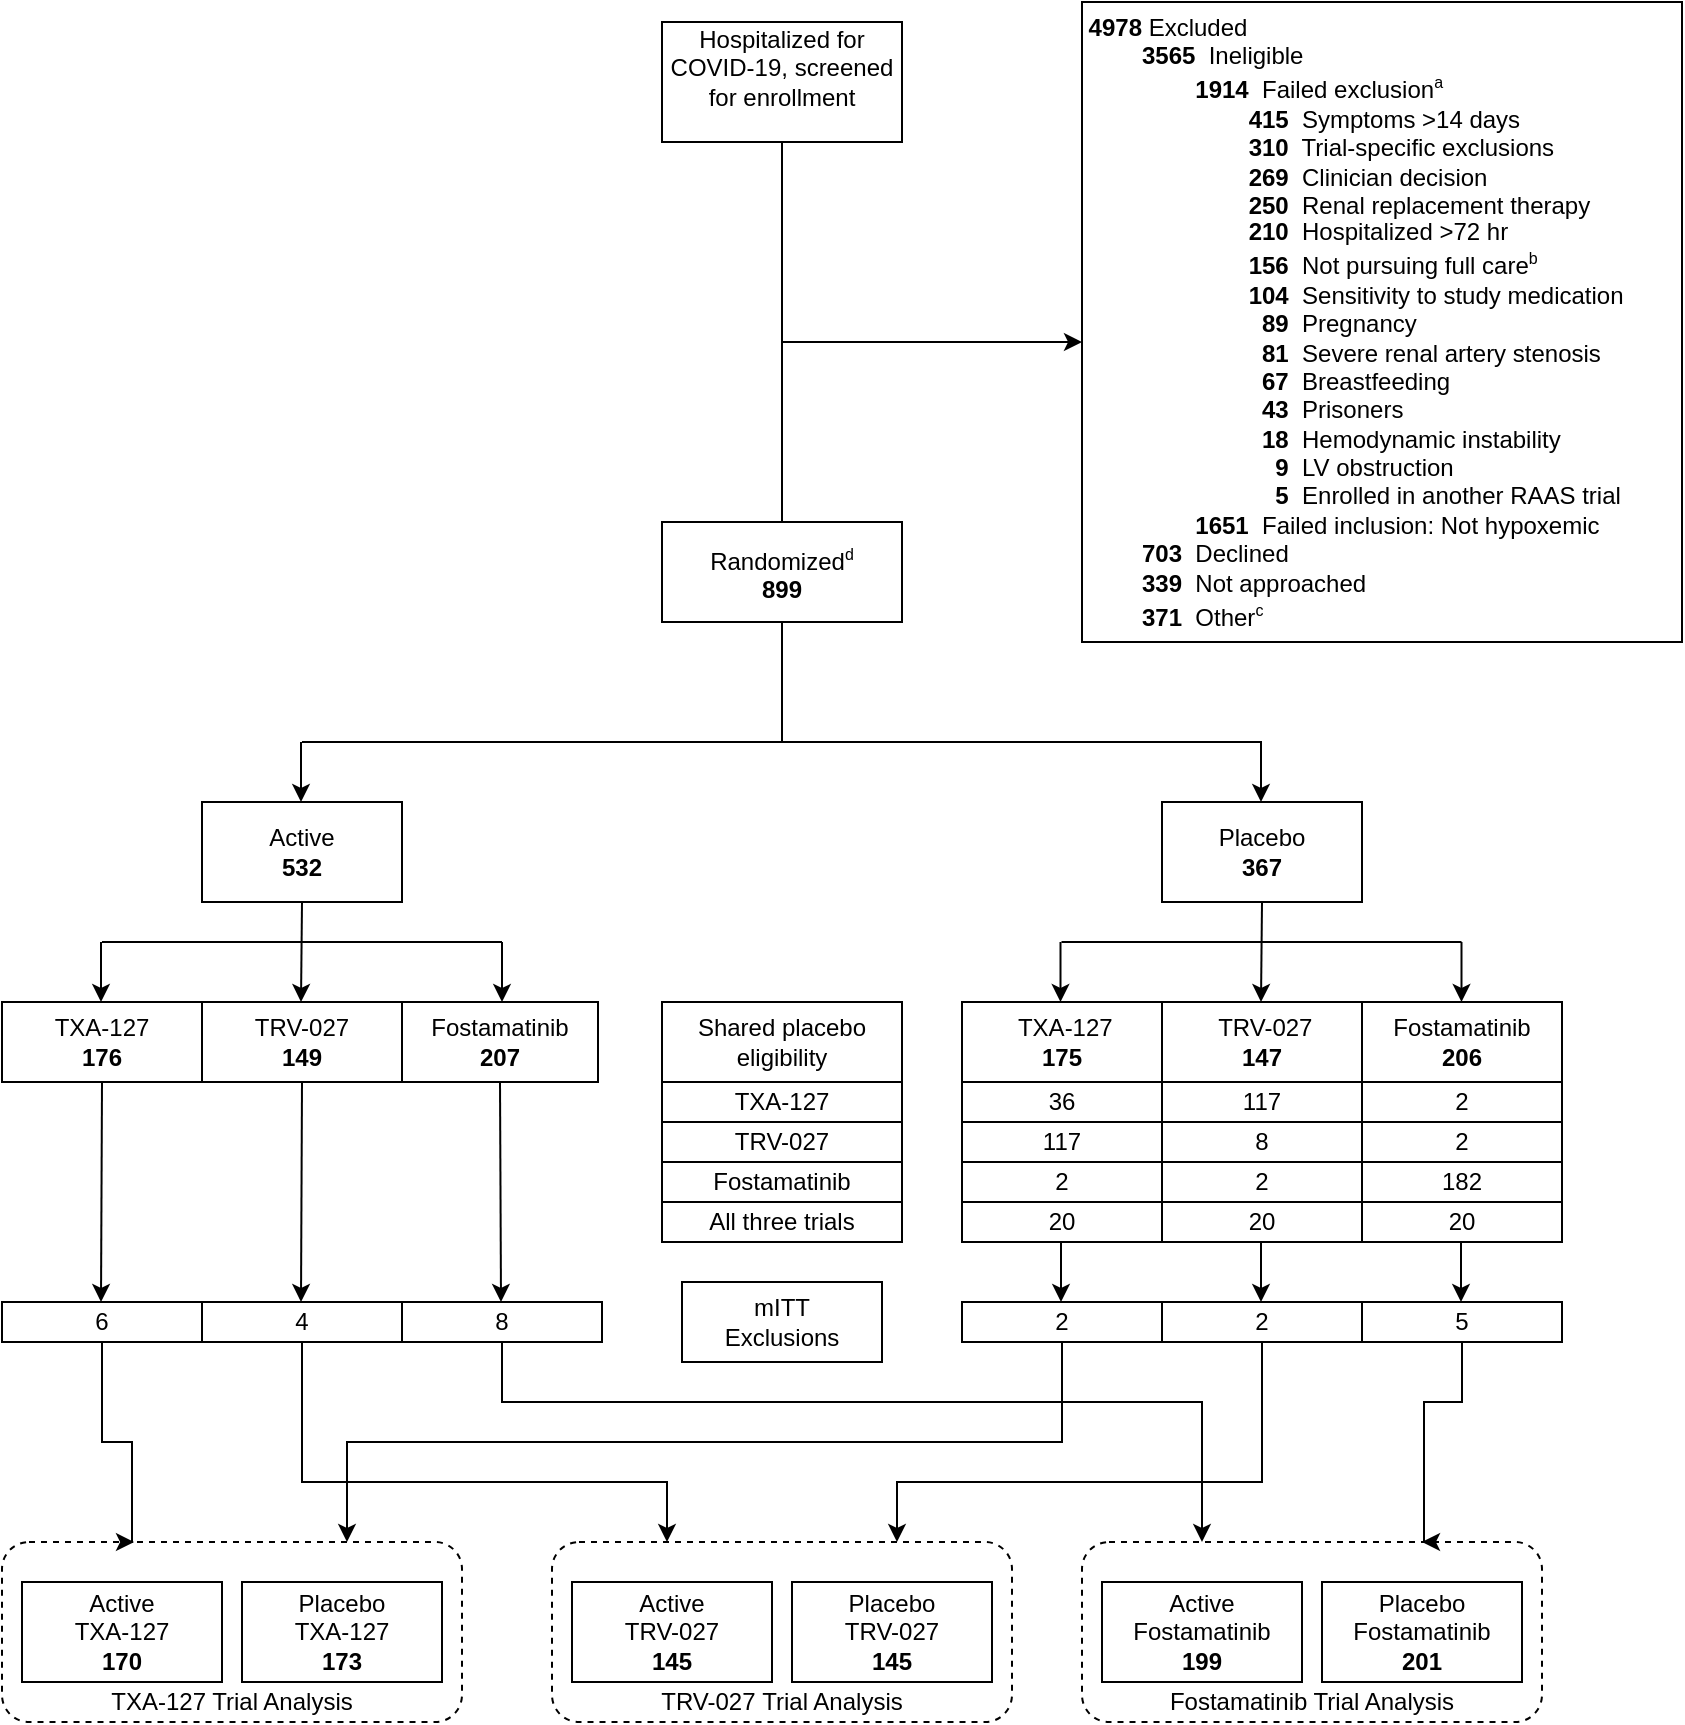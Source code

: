 <mxfile version="24.4.4" type="github">
  <diagram id="HfjM1wZW--X67TTqQhMb" name="Page-1">
    <mxGraphModel dx="933" dy="660" grid="1" gridSize="10" guides="1" tooltips="1" connect="1" arrows="1" fold="1" page="1" pageScale="1" pageWidth="850" pageHeight="1100" math="0" shadow="0">
      <root>
        <mxCell id="0" />
        <mxCell id="1" parent="0" />
        <mxCell id="et5guZH8IR5iMEiWxP18-1" value="Hospitalized for COVID-19, screened for enrollment&lt;div&gt;&lt;br/&gt;&lt;/div&gt;" style="rounded=0;whiteSpace=wrap;html=1;" parent="1" vertex="1">
          <mxGeometry x="340" y="50" width="120" height="60" as="geometry" />
        </mxCell>
        <mxCell id="et5guZH8IR5iMEiWxP18-2" value="" style="endArrow=none;html=1;rounded=0;exitX=0.5;exitY=1;exitDx=0;exitDy=0;endFill=0;entryX=0.5;entryY=0;entryDx=0;entryDy=0;" parent="1" source="et5guZH8IR5iMEiWxP18-1" target="et5guZH8IR5iMEiWxP18-10" edge="1">
          <mxGeometry width="50" height="50" relative="1" as="geometry">
            <mxPoint x="380" y="340" as="sourcePoint" />
            <mxPoint x="400" y="250" as="targetPoint" />
          </mxGeometry>
        </mxCell>
        <mxCell id="et5guZH8IR5iMEiWxP18-4" value="&lt;div style=&quot;text-align: left;&quot;&gt;&lt;span style=&quot;background-color: initial;&quot;&gt;&lt;b&gt;4978 &lt;/b&gt;Excluded&lt;br&gt;&lt;/span&gt;&lt;/div&gt;&lt;div style=&quot;text-align: left;&quot;&gt;&lt;span style=&quot;background-color: initial;&quot;&gt;&lt;b&gt;&lt;span style=&quot;white-space: pre;&quot;&gt;&#x9;&lt;/span&gt;3565&lt;/b&gt;&amp;nbsp; Ineligible&lt;/span&gt;&lt;/div&gt;&lt;div style=&quot;text-align: left;&quot;&gt;&lt;span style=&quot;background-color: initial;&quot;&gt;&lt;span style=&quot;white-space: pre;&quot;&gt;&#x9;&lt;span style=&quot;white-space: pre;&quot;&gt;&#x9;&lt;/span&gt;&lt;/span&gt;&lt;b&gt;1914&lt;/b&gt;&amp;nbsp; Failed exclusion&lt;sup style=&quot;&quot;&gt;&lt;font style=&quot;font-size: 8px;&quot;&gt;a&lt;/font&gt;&lt;/sup&gt;&lt;/span&gt;&lt;/div&gt;&lt;div style=&quot;text-align: left;&quot;&gt;&lt;span style=&quot;background-color: initial;&quot;&gt;&lt;span style=&quot;white-space: pre;&quot;&gt;&#x9;&lt;/span&gt;&lt;span style=&quot;white-space: pre;&quot;&gt;&#x9;&lt;span style=&quot;white-space: pre;&quot;&gt;&#x9;&lt;/span&gt;&lt;/span&gt;&lt;b&gt;415&lt;/b&gt;&amp;nbsp; Symptoms &amp;gt;14 days&lt;/span&gt;&lt;br&gt;&lt;/div&gt;&lt;div style=&quot;text-align: left;&quot;&gt;&lt;span style=&quot;white-space: pre;&quot;&gt;&#x9;&lt;/span&gt;&lt;span style=&quot;white-space: pre;&quot;&gt;&#x9;&lt;span style=&quot;white-space: pre;&quot;&gt;&#x9;&lt;/span&gt;&lt;/span&gt;&lt;b&gt;310&lt;/b&gt;&amp;nbsp; Trial-specific exclusions&lt;span style=&quot;background-color: initial;&quot;&gt;&lt;br&gt;&lt;/span&gt;&lt;/div&gt;&lt;div style=&quot;text-align: left;&quot;&gt;&lt;span style=&quot;white-space: pre;&quot;&gt;&#x9;&lt;/span&gt;&lt;span style=&quot;white-space: pre;&quot;&gt;&#x9;&lt;span style=&quot;white-space: pre;&quot;&gt;&#x9;&lt;/span&gt;&lt;/span&gt;&lt;b&gt;269&lt;/b&gt;&amp;nbsp; Clinician decision&lt;/div&gt;&lt;div style=&quot;text-align: left;&quot;&gt;&lt;b&gt;&lt;span style=&quot;white-space: pre;&quot;&gt;&#x9;&lt;/span&gt;&lt;span style=&quot;white-space: pre;&quot;&gt;&#x9;&lt;span style=&quot;white-space: pre;&quot;&gt;&#x9;&lt;/span&gt;&lt;/span&gt;250&lt;/b&gt;&amp;nbsp; Renal replacement therapy&lt;br&gt;&lt;/div&gt;&lt;div style=&quot;text-align: left; line-height: 100%;&quot;&gt;&lt;span style=&quot;white-space: pre;&quot;&gt;&#x9;&lt;/span&gt;&lt;span style=&quot;white-space: pre;&quot;&gt;&#x9;&lt;span style=&quot;white-space: pre;&quot;&gt;&#x9;&lt;/span&gt;&lt;/span&gt;&lt;b&gt;210&lt;/b&gt;&amp;nbsp; Hospitalized &amp;gt;72 hr&lt;/div&gt;&lt;div style=&quot;text-align: left; line-height: 120%;&quot;&gt;&lt;span style=&quot;white-space: pre;&quot;&gt;&#x9;&lt;/span&gt;&lt;span style=&quot;white-space: pre;&quot;&gt;&#x9;&lt;span style=&quot;white-space: pre;&quot;&gt;&#x9;&lt;/span&gt;&lt;/span&gt;&lt;b&gt;156&lt;/b&gt;&amp;nbsp; Not pursuing full care&lt;sup&gt;&lt;font style=&quot;font-size: 8px;&quot;&gt;b&lt;/font&gt;&lt;/sup&gt;&lt;span style=&quot;background-color: initial; white-space: pre;&quot;&gt;&#x9;&lt;/span&gt;&lt;/div&gt;&lt;div style=&quot;text-align: left;&quot;&gt;&lt;span style=&quot;background-color: initial; white-space: pre;&quot;&gt;&#x9;&lt;/span&gt;&lt;span style=&quot;background-color: initial; white-space: pre;&quot;&gt;&#x9;&lt;span style=&quot;white-space: pre;&quot;&gt;&#x9;&lt;/span&gt;&lt;/span&gt;&lt;b style=&quot;background-color: initial;&quot;&gt;104&lt;/b&gt;&lt;span style=&quot;background-color: initial;&quot;&gt;&amp;nbsp; Sensitivity to study medication&lt;/span&gt;&lt;span style=&quot;background-color: initial; white-space: pre;&quot;&gt;&#x9;&lt;/span&gt;&lt;/div&gt;&lt;div style=&quot;text-align: left;&quot;&gt;&lt;span style=&quot;background-color: initial;&quot;&gt;&lt;span style=&quot;white-space: pre;&quot;&gt;&#x9;&lt;/span&gt;&lt;span style=&quot;white-space: pre;&quot;&gt;&#x9;&lt;/span&gt;&amp;nbsp; &lt;span style=&quot;white-space: pre;&quot;&gt;&#x9;&lt;/span&gt;&amp;nbsp;&amp;nbsp;&lt;b&gt;89&lt;/b&gt;&amp;nbsp; Pregnancy&lt;/span&gt;&lt;/div&gt;&lt;div style=&quot;text-align: left;&quot;&gt;&lt;span style=&quot;white-space: pre;&quot;&gt;&#x9;&lt;/span&gt;&lt;span style=&quot;white-space: pre;&quot;&gt;&#x9;&lt;/span&gt;&amp;nbsp;&amp;nbsp;&lt;span style=&quot;white-space: pre;&quot;&gt;&#x9;&lt;/span&gt;&amp;nbsp;&amp;nbsp;&lt;b&gt;81&lt;/b&gt;&amp;nbsp;&amp;nbsp;Severe renal artery stenosis&lt;span style=&quot;background-color: initial;&quot;&gt;&lt;br&gt;&lt;/span&gt;&lt;/div&gt;&lt;div style=&quot;text-align: left;&quot;&gt;&lt;span style=&quot;white-space: pre;&quot;&gt;&#x9;&lt;/span&gt;&amp;nbsp;&amp;nbsp;&lt;span style=&quot;white-space: pre;&quot;&gt;&#x9;&lt;/span&gt;&amp;nbsp;&amp;nbsp;&lt;span style=&quot;white-space: pre;&quot;&gt;&#x9;&lt;/span&gt;&amp;nbsp;&amp;nbsp;&lt;b&gt;67&lt;/b&gt;&amp;nbsp; Breastfeeding&lt;br&gt;&lt;/div&gt;&lt;div style=&quot;text-align: left;&quot;&gt;&lt;span style=&quot;white-space: pre;&quot;&gt;&#x9;&lt;/span&gt;&lt;span style=&quot;white-space: pre;&quot;&gt;&#x9;&lt;/span&gt;&amp;nbsp;&amp;nbsp;&lt;span style=&quot;white-space: pre;&quot;&gt;&#x9;&lt;/span&gt;&amp;nbsp;&amp;nbsp;&lt;b&gt;43&lt;/b&gt;&amp;nbsp; Prisoners&lt;br&gt;&lt;/div&gt;&lt;div style=&quot;text-align: left;&quot;&gt;&lt;span style=&quot;background-color: initial;&quot;&gt;&lt;span style=&quot;white-space: pre;&quot;&gt;&#x9;&lt;/span&gt;&lt;span style=&quot;white-space: pre;&quot;&gt;&#x9;&lt;/span&gt;&amp;nbsp; &lt;span style=&quot;white-space: pre;&quot;&gt;&#x9;&lt;/span&gt;&amp;nbsp;&amp;nbsp;&lt;b&gt;18&lt;/b&gt;&amp;nbsp; Hemodynamic instability&lt;/span&gt;&lt;/div&gt;&lt;div style=&quot;text-align: left;&quot;&gt;&lt;span style=&quot;background-color: initial;&quot;&gt;&lt;span style=&quot;white-space: pre;&quot;&gt;&#x9;&lt;/span&gt;&lt;span style=&quot;white-space: pre;&quot;&gt;&#x9;&lt;/span&gt;&amp;nbsp; &amp;nbsp;&lt;span style=&quot;white-space: pre;&quot;&gt;&#x9;&lt;/span&gt;&amp;nbsp; &amp;nbsp;&amp;nbsp;&lt;b&gt;9&lt;/b&gt;&amp;nbsp; LV obstruction&lt;/span&gt;&lt;/div&gt;&lt;div style=&quot;text-align: left;&quot;&gt;&lt;span style=&quot;background-color: initial;&quot;&gt;&lt;span style=&quot;white-space: pre;&quot;&gt;&#x9;&lt;/span&gt;&lt;span style=&quot;white-space: pre;&quot;&gt;&#x9;&lt;/span&gt;&amp;nbsp; &amp;nbsp; &amp;nbsp; &amp;nbsp; &amp;nbsp; &amp;nbsp;&amp;nbsp;&lt;b&gt;5&lt;/b&gt;&amp;nbsp; Enrolled in another RAAS trial&lt;/span&gt;&lt;/div&gt;&lt;div style=&quot;text-align: left;&quot;&gt;&lt;span style=&quot;white-space: pre;&quot;&gt;&#x9;&lt;span style=&quot;white-space: pre;&quot;&gt;&#x9;&lt;/span&gt;&lt;/span&gt;&lt;b&gt;1651&lt;/b&gt;&amp;nbsp; Failed inclusion: Not hypoxemic&lt;br&gt;&lt;/div&gt;&lt;div style=&quot;text-align: left;&quot;&gt;&lt;span style=&quot;border-color: var(--border-color);&quot;&gt;&lt;b&gt;&lt;span style=&quot;white-space: pre;&quot;&gt;&#x9;&lt;/span&gt;703&lt;/b&gt;&amp;nbsp; Declined&lt;br&gt;&lt;/span&gt;&lt;/div&gt;&lt;div style=&quot;text-align: left;&quot;&gt;&lt;span style=&quot;background-color: initial;&quot;&gt;&lt;b&gt;&lt;span style=&quot;white-space: pre;&quot;&gt;&#x9;&lt;/span&gt;339&lt;/b&gt;&amp;nbsp; Not approached&lt;/span&gt;&lt;/div&gt;&lt;div style=&quot;text-align: left;&quot;&gt;&lt;span style=&quot;background-color: initial;&quot;&gt;&lt;b&gt;&lt;span style=&quot;white-space: pre;&quot;&gt;&#x9;&lt;/span&gt;371&lt;/b&gt;&amp;nbsp; Other&lt;sup&gt;&lt;font style=&quot;font-size: 8px;&quot;&gt;c&lt;/font&gt;&lt;/sup&gt;&lt;/span&gt;&lt;br&gt;&lt;/div&gt;" style="rounded=0;whiteSpace=wrap;html=1;" parent="1" vertex="1">
          <mxGeometry x="550" y="40" width="300" height="320" as="geometry" />
        </mxCell>
        <mxCell id="et5guZH8IR5iMEiWxP18-10" value="Randomized&lt;sup style=&quot;&quot;&gt;&lt;font style=&quot;font-size: 8px;&quot;&gt;d&lt;/font&gt;&lt;/sup&gt;&lt;div&gt;&lt;b&gt;899&lt;/b&gt;&lt;/div&gt;" style="rounded=0;whiteSpace=wrap;html=1;" parent="1" vertex="1">
          <mxGeometry x="340" y="300" width="120" height="50" as="geometry" />
        </mxCell>
        <mxCell id="et5guZH8IR5iMEiWxP18-12" value="" style="endArrow=none;html=1;rounded=0;entryX=0.5;entryY=1;entryDx=0;entryDy=0;" parent="1" target="et5guZH8IR5iMEiWxP18-10" edge="1">
          <mxGeometry width="50" height="50" relative="1" as="geometry">
            <mxPoint x="400" y="410" as="sourcePoint" />
            <mxPoint x="430" y="330" as="targetPoint" />
          </mxGeometry>
        </mxCell>
        <mxCell id="et5guZH8IR5iMEiWxP18-16" value="&lt;div style=&quot;&quot;&gt;&lt;span style=&quot;background-color: initial;&quot;&gt;TRV-027&lt;/span&gt;&lt;br&gt;&lt;/div&gt;&lt;div style=&quot;&quot;&gt;&lt;b&gt;149&lt;/b&gt;&lt;/div&gt;" style="rounded=0;whiteSpace=wrap;html=1;align=center;" parent="1" vertex="1">
          <mxGeometry x="110" y="540" width="100" height="40" as="geometry" />
        </mxCell>
        <mxCell id="et5guZH8IR5iMEiWxP18-22" style="edgeStyle=orthogonalEdgeStyle;rounded=0;orthogonalLoop=1;jettySize=auto;html=1;exitX=0.5;exitY=1;exitDx=0;exitDy=0;endArrow=none;endFill=0;" parent="1" edge="1">
          <mxGeometry relative="1" as="geometry">
            <mxPoint x="160" y="590" as="sourcePoint" />
            <mxPoint x="160" y="590" as="targetPoint" />
          </mxGeometry>
        </mxCell>
        <mxCell id="et5guZH8IR5iMEiWxP18-33" value="" style="endArrow=classic;html=1;rounded=0;" parent="1" edge="1">
          <mxGeometry width="50" height="50" relative="1" as="geometry">
            <mxPoint x="400" y="210" as="sourcePoint" />
            <mxPoint x="550" y="210" as="targetPoint" />
            <Array as="points">
              <mxPoint x="490" y="210" />
              <mxPoint x="530" y="210" />
            </Array>
          </mxGeometry>
        </mxCell>
        <mxCell id="jMuF3EqlF6J_qGCGLpIN-3" value="&amp;nbsp;TRV-027&lt;div&gt;&lt;b&gt;147&lt;/b&gt;&lt;/div&gt;" style="rounded=0;whiteSpace=wrap;html=1;" parent="1" vertex="1">
          <mxGeometry x="590" y="540" width="100" height="40" as="geometry" />
        </mxCell>
        <mxCell id="jMuF3EqlF6J_qGCGLpIN-4" value="&amp;nbsp;TXA-127&lt;div&gt;&lt;b&gt;175&lt;/b&gt;&lt;/div&gt;" style="rounded=0;whiteSpace=wrap;html=1;" parent="1" vertex="1">
          <mxGeometry x="490" y="540" width="100" height="40" as="geometry" />
        </mxCell>
        <mxCell id="agvJTrhW3Z4hry4g2v_m-5" value="Fostamatinib&lt;div&gt;&lt;b&gt;206&lt;/b&gt;&lt;/div&gt;" style="rounded=0;whiteSpace=wrap;html=1;" parent="1" vertex="1">
          <mxGeometry x="690" y="540" width="100" height="40" as="geometry" />
        </mxCell>
        <mxCell id="agvJTrhW3Z4hry4g2v_m-13" value="" style="endArrow=none;html=1;rounded=0;" parent="1" edge="1">
          <mxGeometry width="50" height="50" relative="1" as="geometry">
            <mxPoint x="160" y="410" as="sourcePoint" />
            <mxPoint x="640" y="410" as="targetPoint" />
          </mxGeometry>
        </mxCell>
        <mxCell id="agvJTrhW3Z4hry4g2v_m-27" value="" style="endArrow=classic;html=1;rounded=0;" parent="1" edge="1">
          <mxGeometry width="50" height="50" relative="1" as="geometry">
            <mxPoint x="159.5" y="410" as="sourcePoint" />
            <mxPoint x="159.5" y="440" as="targetPoint" />
          </mxGeometry>
        </mxCell>
        <mxCell id="yUjiA-JmrCVDI_Teasnt-3" value="" style="endArrow=classic;html=1;rounded=0;" edge="1" parent="1">
          <mxGeometry width="50" height="50" relative="1" as="geometry">
            <mxPoint x="639.5" y="410" as="sourcePoint" />
            <mxPoint x="639.5" y="440" as="targetPoint" />
          </mxGeometry>
        </mxCell>
        <mxCell id="yUjiA-JmrCVDI_Teasnt-5" value="" style="rounded=1;whiteSpace=wrap;html=1;dashed=1;" vertex="1" parent="1">
          <mxGeometry x="10" y="810" width="230" height="90" as="geometry" />
        </mxCell>
        <mxCell id="yUjiA-JmrCVDI_Teasnt-6" value="&lt;font style=&quot;font-size: 12px;&quot;&gt;Placebo&lt;/font&gt;&lt;div&gt;&lt;span style=&quot;background-color: initial;&quot;&gt;TXA-127&lt;/span&gt;&lt;div&gt;&lt;font style=&quot;font-size: 12px;&quot;&gt;&lt;b&gt;173&lt;/b&gt;&lt;/font&gt;&lt;/div&gt;&lt;/div&gt;" style="rounded=0;whiteSpace=wrap;html=1;" vertex="1" parent="1">
          <mxGeometry x="130" y="830" width="100" height="50" as="geometry" />
        </mxCell>
        <mxCell id="yUjiA-JmrCVDI_Teasnt-7" value="TXA-127 Trial Analysis" style="text;html=1;strokeColor=none;fillColor=none;align=center;verticalAlign=middle;whiteSpace=wrap;rounded=0;dashed=1;" vertex="1" parent="1">
          <mxGeometry x="50" y="880" width="150" height="20" as="geometry" />
        </mxCell>
        <mxCell id="yUjiA-JmrCVDI_Teasnt-8" value="&lt;div style=&quot;&quot;&gt;&lt;span style=&quot;background-color: initial;&quot;&gt;Active&lt;/span&gt;&lt;/div&gt;&lt;div style=&quot;&quot;&gt;&lt;span style=&quot;background-color: initial;&quot;&gt;TXA-127&lt;/span&gt;&lt;/div&gt;&lt;div style=&quot;&quot;&gt;&lt;b&gt;170&lt;/b&gt;&lt;/div&gt;" style="rounded=0;whiteSpace=wrap;html=1;align=center;" vertex="1" parent="1">
          <mxGeometry x="20" y="830" width="100" height="50" as="geometry" />
        </mxCell>
        <mxCell id="yUjiA-JmrCVDI_Teasnt-15" value="&lt;font style=&quot;font-size: 12px;&quot;&gt;Placebo&lt;br&gt;&lt;/font&gt;&lt;div&gt;&lt;b&gt;367&lt;/b&gt;&lt;/div&gt;" style="rounded=0;whiteSpace=wrap;html=1;" vertex="1" parent="1">
          <mxGeometry x="590" y="440" width="100" height="50" as="geometry" />
        </mxCell>
        <mxCell id="yUjiA-JmrCVDI_Teasnt-16" value="&lt;div style=&quot;&quot;&gt;&lt;span style=&quot;background-color: initial;&quot;&gt;TXA-127&lt;/span&gt;&lt;/div&gt;&lt;div style=&quot;&quot;&gt;&lt;b&gt;176&lt;/b&gt;&lt;/div&gt;" style="rounded=0;whiteSpace=wrap;html=1;align=center;" vertex="1" parent="1">
          <mxGeometry x="10" y="540" width="100" height="40" as="geometry" />
        </mxCell>
        <mxCell id="yUjiA-JmrCVDI_Teasnt-17" value="&lt;div style=&quot;&quot;&gt;&lt;span style=&quot;background-color: initial;&quot;&gt;Fostamatinib&lt;/span&gt;&lt;/div&gt;&lt;div style=&quot;&quot;&gt;&lt;b&gt;207&lt;/b&gt;&lt;/div&gt;" style="rounded=0;whiteSpace=wrap;html=1;align=center;" vertex="1" parent="1">
          <mxGeometry x="210" y="540" width="98" height="40" as="geometry" />
        </mxCell>
        <mxCell id="yUjiA-JmrCVDI_Teasnt-82" value="117" style="rounded=0;whiteSpace=wrap;html=1;" vertex="1" parent="1">
          <mxGeometry x="590" y="580" width="100" height="20" as="geometry" />
        </mxCell>
        <mxCell id="yUjiA-JmrCVDI_Teasnt-83" value="36" style="rounded=0;whiteSpace=wrap;html=1;" vertex="1" parent="1">
          <mxGeometry x="490" y="580" width="100" height="20" as="geometry" />
        </mxCell>
        <mxCell id="yUjiA-JmrCVDI_Teasnt-84" value="2" style="rounded=0;whiteSpace=wrap;html=1;" vertex="1" parent="1">
          <mxGeometry x="690" y="580" width="100" height="20" as="geometry" />
        </mxCell>
        <mxCell id="yUjiA-JmrCVDI_Teasnt-86" value="8" style="rounded=0;whiteSpace=wrap;html=1;" vertex="1" parent="1">
          <mxGeometry x="590" y="600" width="100" height="20" as="geometry" />
        </mxCell>
        <mxCell id="yUjiA-JmrCVDI_Teasnt-87" value="117" style="rounded=0;whiteSpace=wrap;html=1;" vertex="1" parent="1">
          <mxGeometry x="490" y="600" width="100" height="20" as="geometry" />
        </mxCell>
        <mxCell id="yUjiA-JmrCVDI_Teasnt-88" value="2" style="rounded=0;whiteSpace=wrap;html=1;" vertex="1" parent="1">
          <mxGeometry x="690" y="600" width="100" height="20" as="geometry" />
        </mxCell>
        <mxCell id="yUjiA-JmrCVDI_Teasnt-90" value="2" style="rounded=0;whiteSpace=wrap;html=1;" vertex="1" parent="1">
          <mxGeometry x="590" y="620" width="100" height="20" as="geometry" />
        </mxCell>
        <mxCell id="yUjiA-JmrCVDI_Teasnt-91" value="2" style="rounded=0;whiteSpace=wrap;html=1;" vertex="1" parent="1">
          <mxGeometry x="490" y="620" width="100" height="20" as="geometry" />
        </mxCell>
        <mxCell id="yUjiA-JmrCVDI_Teasnt-92" value="182" style="rounded=0;whiteSpace=wrap;html=1;" vertex="1" parent="1">
          <mxGeometry x="690" y="620" width="100" height="20" as="geometry" />
        </mxCell>
        <mxCell id="yUjiA-JmrCVDI_Teasnt-95" value="20" style="rounded=0;whiteSpace=wrap;html=1;" vertex="1" parent="1">
          <mxGeometry x="590" y="640" width="100" height="20" as="geometry" />
        </mxCell>
        <mxCell id="yUjiA-JmrCVDI_Teasnt-96" value="20" style="rounded=0;whiteSpace=wrap;html=1;" vertex="1" parent="1">
          <mxGeometry x="490" y="640" width="100" height="20" as="geometry" />
        </mxCell>
        <mxCell id="yUjiA-JmrCVDI_Teasnt-97" value="20" style="rounded=0;whiteSpace=wrap;html=1;" vertex="1" parent="1">
          <mxGeometry x="690" y="640" width="100" height="20" as="geometry" />
        </mxCell>
        <mxCell id="yUjiA-JmrCVDI_Teasnt-98" value="mITT&lt;div&gt;Exclusions&lt;/div&gt;" style="rounded=0;whiteSpace=wrap;html=1;" vertex="1" parent="1">
          <mxGeometry x="350" y="680" width="100" height="40" as="geometry" />
        </mxCell>
        <mxCell id="yUjiA-JmrCVDI_Teasnt-149" style="edgeStyle=orthogonalEdgeStyle;rounded=0;orthogonalLoop=1;jettySize=auto;html=1;entryX=0.75;entryY=0;entryDx=0;entryDy=0;" edge="1" parent="1" source="yUjiA-JmrCVDI_Teasnt-99" target="yUjiA-JmrCVDI_Teasnt-134">
          <mxGeometry relative="1" as="geometry">
            <Array as="points">
              <mxPoint x="560" y="780" />
              <mxPoint x="433" y="780" />
            </Array>
          </mxGeometry>
        </mxCell>
        <mxCell id="yUjiA-JmrCVDI_Teasnt-99" value="2" style="rounded=0;whiteSpace=wrap;html=1;" vertex="1" parent="1">
          <mxGeometry x="590" y="690" width="100" height="20" as="geometry" />
        </mxCell>
        <mxCell id="yUjiA-JmrCVDI_Teasnt-153" style="edgeStyle=orthogonalEdgeStyle;rounded=0;orthogonalLoop=1;jettySize=auto;html=1;entryX=0.75;entryY=0;entryDx=0;entryDy=0;" edge="1" parent="1" source="yUjiA-JmrCVDI_Teasnt-100" target="yUjiA-JmrCVDI_Teasnt-5">
          <mxGeometry relative="1" as="geometry">
            <Array as="points">
              <mxPoint x="540" y="760" />
              <mxPoint x="183" y="760" />
            </Array>
          </mxGeometry>
        </mxCell>
        <mxCell id="yUjiA-JmrCVDI_Teasnt-100" value="2" style="rounded=0;whiteSpace=wrap;html=1;" vertex="1" parent="1">
          <mxGeometry x="490" y="690" width="100" height="20" as="geometry" />
        </mxCell>
        <mxCell id="yUjiA-JmrCVDI_Teasnt-101" value="5" style="rounded=0;whiteSpace=wrap;html=1;" vertex="1" parent="1">
          <mxGeometry x="690" y="690" width="100" height="20" as="geometry" />
        </mxCell>
        <mxCell id="yUjiA-JmrCVDI_Teasnt-102" value="&lt;font style=&quot;font-size: 12px;&quot;&gt;Active&lt;br&gt;&lt;/font&gt;&lt;div&gt;&lt;font style=&quot;font-size: 12px;&quot;&gt;&lt;b&gt;532&lt;/b&gt;&lt;/font&gt;&lt;/div&gt;" style="rounded=0;whiteSpace=wrap;html=1;" vertex="1" parent="1">
          <mxGeometry x="110" y="440" width="100" height="50" as="geometry" />
        </mxCell>
        <mxCell id="yUjiA-JmrCVDI_Teasnt-103" value="" style="endArrow=classic;html=1;rounded=0;" edge="1" parent="1">
          <mxGeometry width="50" height="50" relative="1" as="geometry">
            <mxPoint x="59.5" y="510" as="sourcePoint" />
            <mxPoint x="59.5" y="540" as="targetPoint" />
          </mxGeometry>
        </mxCell>
        <mxCell id="yUjiA-JmrCVDI_Teasnt-104" value="" style="endArrow=classic;html=1;rounded=0;exitX=0.5;exitY=1;exitDx=0;exitDy=0;" edge="1" parent="1" source="yUjiA-JmrCVDI_Teasnt-102">
          <mxGeometry width="50" height="50" relative="1" as="geometry">
            <mxPoint x="160" y="500" as="sourcePoint" />
            <mxPoint x="159.5" y="540" as="targetPoint" />
          </mxGeometry>
        </mxCell>
        <mxCell id="yUjiA-JmrCVDI_Teasnt-105" value="" style="endArrow=classic;html=1;rounded=0;" edge="1" parent="1">
          <mxGeometry width="50" height="50" relative="1" as="geometry">
            <mxPoint x="260" y="510" as="sourcePoint" />
            <mxPoint x="260" y="540" as="targetPoint" />
          </mxGeometry>
        </mxCell>
        <mxCell id="yUjiA-JmrCVDI_Teasnt-106" value="" style="endArrow=none;html=1;rounded=0;" edge="1" parent="1">
          <mxGeometry width="50" height="50" relative="1" as="geometry">
            <mxPoint x="60" y="510" as="sourcePoint" />
            <mxPoint x="260" y="510" as="targetPoint" />
          </mxGeometry>
        </mxCell>
        <mxCell id="yUjiA-JmrCVDI_Teasnt-108" value="" style="endArrow=classic;html=1;rounded=0;exitX=0.5;exitY=1;exitDx=0;exitDy=0;" edge="1" parent="1" source="yUjiA-JmrCVDI_Teasnt-16">
          <mxGeometry width="50" height="50" relative="1" as="geometry">
            <mxPoint x="59.5" y="660" as="sourcePoint" />
            <mxPoint x="59.5" y="690" as="targetPoint" />
          </mxGeometry>
        </mxCell>
        <mxCell id="yUjiA-JmrCVDI_Teasnt-109" value="" style="endArrow=classic;html=1;rounded=0;exitX=0.5;exitY=1;exitDx=0;exitDy=0;" edge="1" parent="1" source="yUjiA-JmrCVDI_Teasnt-17">
          <mxGeometry width="50" height="50" relative="1" as="geometry">
            <mxPoint x="259.5" y="660" as="sourcePoint" />
            <mxPoint x="259.5" y="690" as="targetPoint" />
          </mxGeometry>
        </mxCell>
        <mxCell id="yUjiA-JmrCVDI_Teasnt-111" value="" style="endArrow=classic;html=1;rounded=0;exitX=0.5;exitY=1;exitDx=0;exitDy=0;" edge="1" parent="1" source="et5guZH8IR5iMEiWxP18-16">
          <mxGeometry width="50" height="50" relative="1" as="geometry">
            <mxPoint x="159.5" y="660" as="sourcePoint" />
            <mxPoint x="159.5" y="690" as="targetPoint" />
          </mxGeometry>
        </mxCell>
        <mxCell id="yUjiA-JmrCVDI_Teasnt-152" value="" style="edgeStyle=orthogonalEdgeStyle;rounded=0;orthogonalLoop=1;jettySize=auto;html=1;entryX=0.25;entryY=0;entryDx=0;entryDy=0;" edge="1" parent="1" source="yUjiA-JmrCVDI_Teasnt-113" target="yUjiA-JmrCVDI_Teasnt-134">
          <mxGeometry relative="1" as="geometry">
            <Array as="points">
              <mxPoint x="160" y="780" />
              <mxPoint x="343" y="780" />
            </Array>
          </mxGeometry>
        </mxCell>
        <mxCell id="yUjiA-JmrCVDI_Teasnt-113" value="4" style="rounded=0;whiteSpace=wrap;html=1;" vertex="1" parent="1">
          <mxGeometry x="110" y="690" width="100" height="20" as="geometry" />
        </mxCell>
        <mxCell id="yUjiA-JmrCVDI_Teasnt-154" value="" style="edgeStyle=orthogonalEdgeStyle;rounded=0;orthogonalLoop=1;jettySize=auto;html=1;entryX=0.287;entryY=0;entryDx=0;entryDy=0;entryPerimeter=0;" edge="1" parent="1" source="yUjiA-JmrCVDI_Teasnt-114" target="yUjiA-JmrCVDI_Teasnt-5">
          <mxGeometry relative="1" as="geometry">
            <mxPoint x="76" y="800" as="targetPoint" />
            <Array as="points">
              <mxPoint x="60" y="760" />
              <mxPoint x="75" y="760" />
            </Array>
          </mxGeometry>
        </mxCell>
        <mxCell id="yUjiA-JmrCVDI_Teasnt-114" value="6" style="rounded=0;whiteSpace=wrap;html=1;" vertex="1" parent="1">
          <mxGeometry x="10" y="690" width="100" height="20" as="geometry" />
        </mxCell>
        <mxCell id="yUjiA-JmrCVDI_Teasnt-142" style="edgeStyle=orthogonalEdgeStyle;rounded=0;orthogonalLoop=1;jettySize=auto;html=1;" edge="1" parent="1" source="yUjiA-JmrCVDI_Teasnt-115" target="yUjiA-JmrCVDI_Teasnt-138">
          <mxGeometry relative="1" as="geometry">
            <Array as="points">
              <mxPoint x="260" y="740" />
              <mxPoint x="610" y="740" />
            </Array>
          </mxGeometry>
        </mxCell>
        <mxCell id="yUjiA-JmrCVDI_Teasnt-115" value="8" style="rounded=0;whiteSpace=wrap;html=1;" vertex="1" parent="1">
          <mxGeometry x="210" y="690" width="100" height="20" as="geometry" />
        </mxCell>
        <mxCell id="yUjiA-JmrCVDI_Teasnt-116" value="Shared placebo eligibility" style="rounded=0;whiteSpace=wrap;html=1;" vertex="1" parent="1">
          <mxGeometry x="340" y="540" width="120" height="40" as="geometry" />
        </mxCell>
        <mxCell id="yUjiA-JmrCVDI_Teasnt-117" value="TXA-127" style="rounded=0;whiteSpace=wrap;html=1;" vertex="1" parent="1">
          <mxGeometry x="340" y="580" width="120" height="20" as="geometry" />
        </mxCell>
        <mxCell id="yUjiA-JmrCVDI_Teasnt-118" value="TRV-027" style="rounded=0;whiteSpace=wrap;html=1;" vertex="1" parent="1">
          <mxGeometry x="340" y="600" width="120" height="20" as="geometry" />
        </mxCell>
        <mxCell id="yUjiA-JmrCVDI_Teasnt-119" value="Fostamatinib" style="rounded=0;whiteSpace=wrap;html=1;" vertex="1" parent="1">
          <mxGeometry x="340" y="620" width="120" height="20" as="geometry" />
        </mxCell>
        <mxCell id="yUjiA-JmrCVDI_Teasnt-120" value="All three trials" style="rounded=0;whiteSpace=wrap;html=1;" vertex="1" parent="1">
          <mxGeometry x="340" y="640" width="120" height="20" as="geometry" />
        </mxCell>
        <mxCell id="yUjiA-JmrCVDI_Teasnt-121" value="" style="endArrow=classic;html=1;rounded=0;" edge="1" parent="1">
          <mxGeometry width="50" height="50" relative="1" as="geometry">
            <mxPoint x="539.25" y="510" as="sourcePoint" />
            <mxPoint x="539.25" y="540" as="targetPoint" />
          </mxGeometry>
        </mxCell>
        <mxCell id="yUjiA-JmrCVDI_Teasnt-122" value="" style="endArrow=classic;html=1;rounded=0;" edge="1" parent="1">
          <mxGeometry width="50" height="50" relative="1" as="geometry">
            <mxPoint x="739.75" y="510" as="sourcePoint" />
            <mxPoint x="739.75" y="540" as="targetPoint" />
          </mxGeometry>
        </mxCell>
        <mxCell id="yUjiA-JmrCVDI_Teasnt-123" value="" style="endArrow=none;html=1;rounded=0;" edge="1" parent="1">
          <mxGeometry width="50" height="50" relative="1" as="geometry">
            <mxPoint x="539.75" y="510" as="sourcePoint" />
            <mxPoint x="739.75" y="510" as="targetPoint" />
          </mxGeometry>
        </mxCell>
        <mxCell id="yUjiA-JmrCVDI_Teasnt-128" value="" style="endArrow=classic;html=1;rounded=0;" edge="1" parent="1">
          <mxGeometry width="50" height="50" relative="1" as="geometry">
            <mxPoint x="539.5" y="660" as="sourcePoint" />
            <mxPoint x="539.5" y="690" as="targetPoint" />
          </mxGeometry>
        </mxCell>
        <mxCell id="yUjiA-JmrCVDI_Teasnt-131" value="" style="endArrow=classic;html=1;rounded=0;" edge="1" parent="1">
          <mxGeometry width="50" height="50" relative="1" as="geometry">
            <mxPoint x="639.5" y="660" as="sourcePoint" />
            <mxPoint x="639.5" y="690" as="targetPoint" />
          </mxGeometry>
        </mxCell>
        <mxCell id="yUjiA-JmrCVDI_Teasnt-132" value="" style="endArrow=classic;html=1;rounded=0;" edge="1" parent="1">
          <mxGeometry width="50" height="50" relative="1" as="geometry">
            <mxPoint x="739.5" y="660" as="sourcePoint" />
            <mxPoint x="739.5" y="690" as="targetPoint" />
          </mxGeometry>
        </mxCell>
        <mxCell id="yUjiA-JmrCVDI_Teasnt-134" value="" style="rounded=1;whiteSpace=wrap;html=1;dashed=1;" vertex="1" parent="1">
          <mxGeometry x="285" y="810" width="230" height="90" as="geometry" />
        </mxCell>
        <mxCell id="yUjiA-JmrCVDI_Teasnt-135" value="&lt;font style=&quot;font-size: 12px;&quot;&gt;Placebo&lt;/font&gt;&lt;div&gt;&lt;font style=&quot;font-size: 12px;&quot;&gt;TRV-027&lt;br&gt;&lt;b&gt;145&lt;/b&gt;&lt;/font&gt;&lt;/div&gt;" style="rounded=0;whiteSpace=wrap;html=1;" vertex="1" parent="1">
          <mxGeometry x="405" y="830" width="100" height="50" as="geometry" />
        </mxCell>
        <mxCell id="yUjiA-JmrCVDI_Teasnt-136" value="TRV-027&lt;span style=&quot;background-color: initial;&quot;&gt;&amp;nbsp;Trial Analysis&lt;/span&gt;" style="text;html=1;strokeColor=none;fillColor=none;align=center;verticalAlign=middle;whiteSpace=wrap;rounded=0;dashed=1;" vertex="1" parent="1">
          <mxGeometry x="325" y="880" width="150" height="20" as="geometry" />
        </mxCell>
        <mxCell id="yUjiA-JmrCVDI_Teasnt-137" value="&lt;div style=&quot;&quot;&gt;&lt;span style=&quot;background-color: initial;&quot;&gt;Active&lt;/span&gt;&lt;/div&gt;&lt;div style=&quot;&quot;&gt;&lt;span style=&quot;background-color: initial;&quot;&gt;TRV-027&lt;/span&gt;&lt;/div&gt;&lt;div style=&quot;&quot;&gt;&lt;b&gt;145&lt;/b&gt;&lt;/div&gt;" style="rounded=0;whiteSpace=wrap;html=1;align=center;" vertex="1" parent="1">
          <mxGeometry x="295" y="830" width="100" height="50" as="geometry" />
        </mxCell>
        <mxCell id="yUjiA-JmrCVDI_Teasnt-138" value="" style="rounded=1;whiteSpace=wrap;html=1;dashed=1;" vertex="1" parent="1">
          <mxGeometry x="550" y="810" width="230" height="90" as="geometry" />
        </mxCell>
        <mxCell id="yUjiA-JmrCVDI_Teasnt-139" value="&lt;font style=&quot;font-size: 12px;&quot;&gt;Placebo Fostamatinib&lt;br&gt;&lt;b&gt;201&lt;/b&gt;&lt;br&gt;&lt;/font&gt;" style="rounded=0;whiteSpace=wrap;html=1;" vertex="1" parent="1">
          <mxGeometry x="670" y="830" width="100" height="50" as="geometry" />
        </mxCell>
        <mxCell id="yUjiA-JmrCVDI_Teasnt-140" value="Fostamatinib Trial Analysis" style="text;html=1;strokeColor=none;fillColor=none;align=center;verticalAlign=middle;whiteSpace=wrap;rounded=0;dashed=1;" vertex="1" parent="1">
          <mxGeometry x="590" y="880" width="150" height="20" as="geometry" />
        </mxCell>
        <mxCell id="yUjiA-JmrCVDI_Teasnt-141" value="&lt;div style=&quot;&quot;&gt;&lt;span style=&quot;background-color: initial;&quot;&gt;Active Fostamatinib&lt;/span&gt;&lt;/div&gt;&lt;div style=&quot;&quot;&gt;&lt;b&gt;199&lt;/b&gt;&lt;/div&gt;" style="rounded=0;whiteSpace=wrap;html=1;align=center;" vertex="1" parent="1">
          <mxGeometry x="560" y="830" width="100" height="50" as="geometry" />
        </mxCell>
        <mxCell id="yUjiA-JmrCVDI_Teasnt-156" value="" style="endArrow=classic;html=1;rounded=0;exitX=0.5;exitY=1;exitDx=0;exitDy=0;" edge="1" parent="1" source="yUjiA-JmrCVDI_Teasnt-15">
          <mxGeometry width="50" height="50" relative="1" as="geometry">
            <mxPoint x="639.5" y="510" as="sourcePoint" />
            <mxPoint x="639.5" y="540" as="targetPoint" />
          </mxGeometry>
        </mxCell>
        <mxCell id="yUjiA-JmrCVDI_Teasnt-158" style="edgeStyle=orthogonalEdgeStyle;rounded=0;orthogonalLoop=1;jettySize=auto;html=1;" edge="1" parent="1" source="yUjiA-JmrCVDI_Teasnt-101">
          <mxGeometry relative="1" as="geometry">
            <mxPoint x="720" y="810" as="targetPoint" />
            <Array as="points">
              <mxPoint x="740" y="740" />
              <mxPoint x="721" y="740" />
            </Array>
          </mxGeometry>
        </mxCell>
      </root>
    </mxGraphModel>
  </diagram>
</mxfile>
